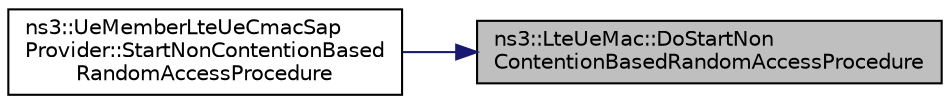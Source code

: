 digraph "ns3::LteUeMac::DoStartNonContentionBasedRandomAccessProcedure"
{
 // LATEX_PDF_SIZE
  edge [fontname="Helvetica",fontsize="10",labelfontname="Helvetica",labelfontsize="10"];
  node [fontname="Helvetica",fontsize="10",shape=record];
  rankdir="RL";
  Node1 [label="ns3::LteUeMac::DoStartNon\lContentionBasedRandomAccessProcedure",height=0.2,width=0.4,color="black", fillcolor="grey75", style="filled", fontcolor="black",tooltip="Start non contention based random access procedure function."];
  Node1 -> Node2 [dir="back",color="midnightblue",fontsize="10",style="solid",fontname="Helvetica"];
  Node2 [label="ns3::UeMemberLteUeCmacSap\lProvider::StartNonContentionBased\lRandomAccessProcedure",height=0.2,width=0.4,color="black", fillcolor="white", style="filled",URL="$classns3_1_1_ue_member_lte_ue_cmac_sap_provider.html#ac9faae2f29511fa9f063fb7c45a7846b",tooltip="tell the MAC to start a non-contention-based random access procedure, e.g., as a consequence of hando..."];
}
